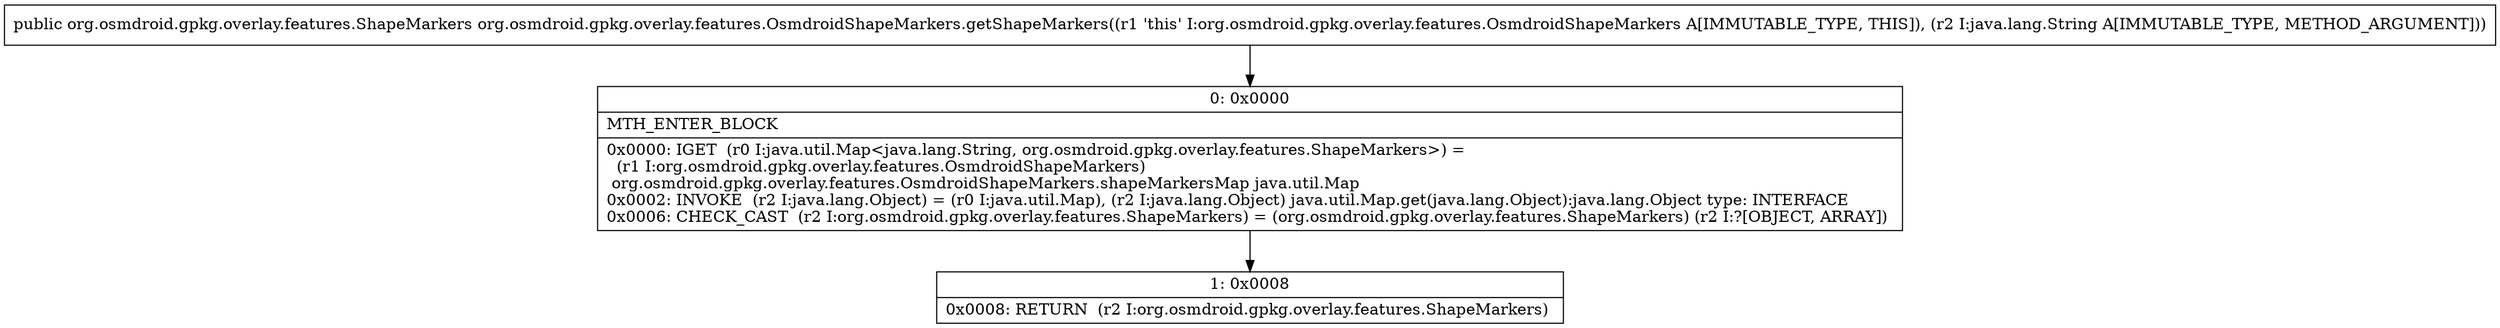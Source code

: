 digraph "CFG fororg.osmdroid.gpkg.overlay.features.OsmdroidShapeMarkers.getShapeMarkers(Ljava\/lang\/String;)Lorg\/osmdroid\/gpkg\/overlay\/features\/ShapeMarkers;" {
Node_0 [shape=record,label="{0\:\ 0x0000|MTH_ENTER_BLOCK\l|0x0000: IGET  (r0 I:java.util.Map\<java.lang.String, org.osmdroid.gpkg.overlay.features.ShapeMarkers\>) = \l  (r1 I:org.osmdroid.gpkg.overlay.features.OsmdroidShapeMarkers)\l org.osmdroid.gpkg.overlay.features.OsmdroidShapeMarkers.shapeMarkersMap java.util.Map \l0x0002: INVOKE  (r2 I:java.lang.Object) = (r0 I:java.util.Map), (r2 I:java.lang.Object) java.util.Map.get(java.lang.Object):java.lang.Object type: INTERFACE \l0x0006: CHECK_CAST  (r2 I:org.osmdroid.gpkg.overlay.features.ShapeMarkers) = (org.osmdroid.gpkg.overlay.features.ShapeMarkers) (r2 I:?[OBJECT, ARRAY]) \l}"];
Node_1 [shape=record,label="{1\:\ 0x0008|0x0008: RETURN  (r2 I:org.osmdroid.gpkg.overlay.features.ShapeMarkers) \l}"];
MethodNode[shape=record,label="{public org.osmdroid.gpkg.overlay.features.ShapeMarkers org.osmdroid.gpkg.overlay.features.OsmdroidShapeMarkers.getShapeMarkers((r1 'this' I:org.osmdroid.gpkg.overlay.features.OsmdroidShapeMarkers A[IMMUTABLE_TYPE, THIS]), (r2 I:java.lang.String A[IMMUTABLE_TYPE, METHOD_ARGUMENT])) }"];
MethodNode -> Node_0;
Node_0 -> Node_1;
}

